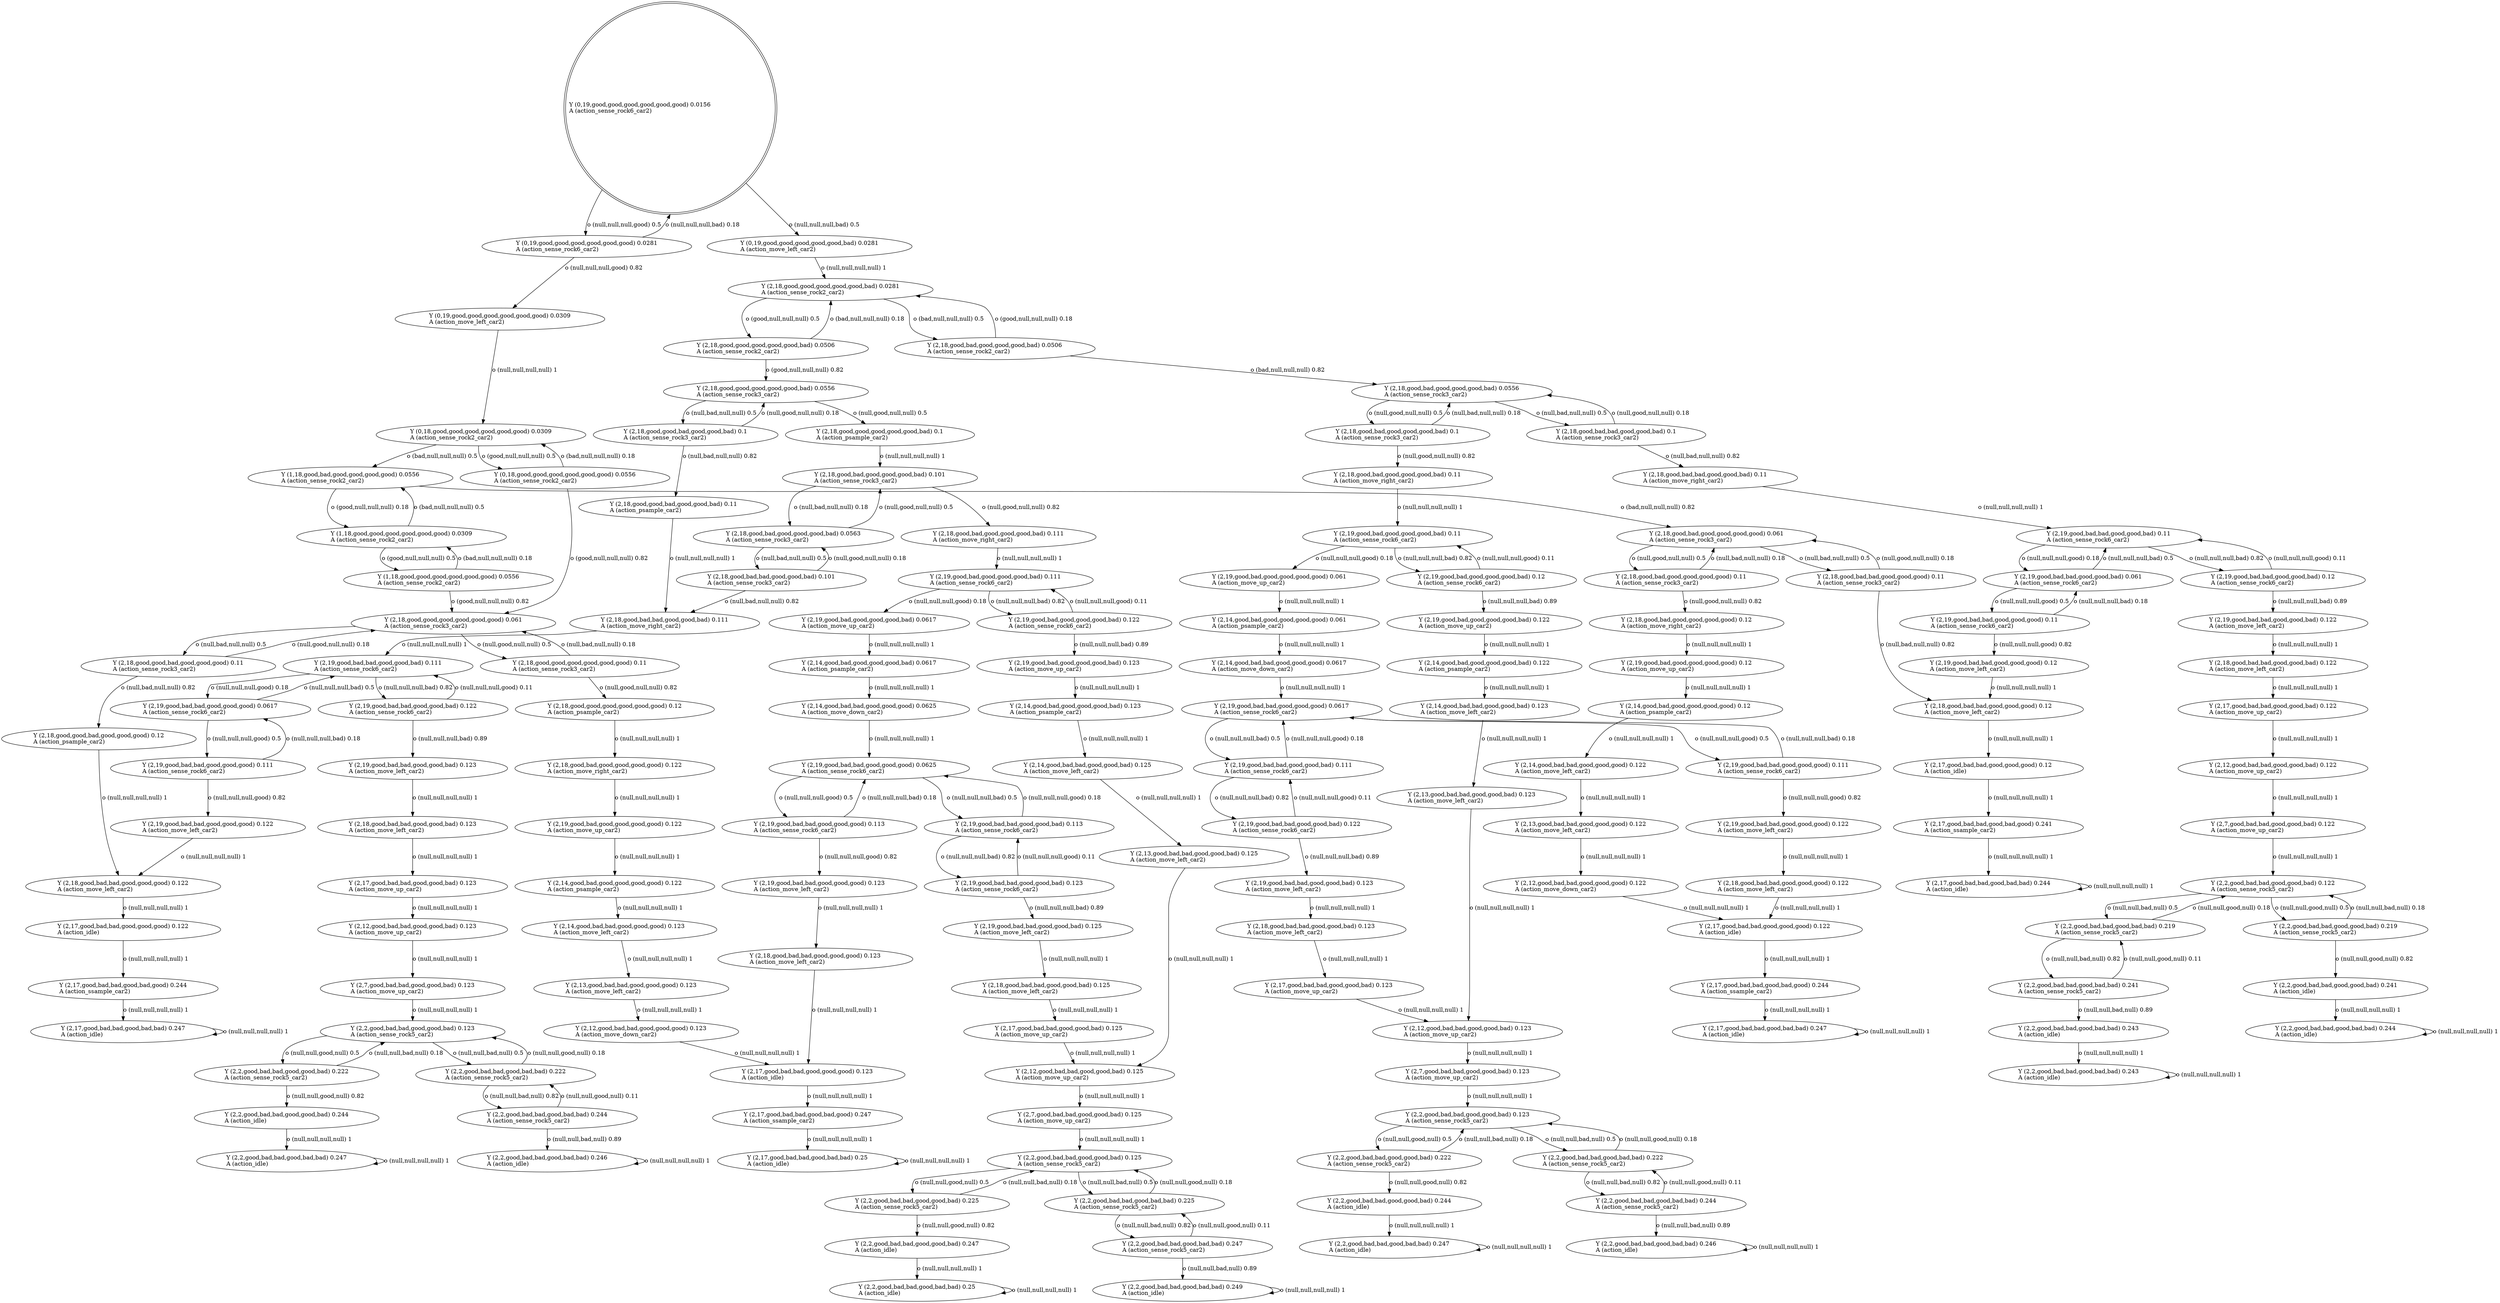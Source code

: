 digraph "G" {
root [label="Y (0,19,good,good,good,good,good,good) 0.0156\lA (action_sense_rock6_car2)\l", labeljust="l", shape=doublecircle];
x0row214 [label="Y (2,18,good,good,bad,good,good,good) 0.12\lA (action_psample_car2)\l"];
x0row225 [label="Y (2,18,good,bad,bad,good,good,good) 0.122\lA (action_move_left_car2)\l"];
x0row26 [label="Y (0,18,good,good,good,good,good,good) 0.0309\lA (action_sense_rock2_car2)\l"];
x0row35 [label="Y (1,18,good,good,good,good,good,good) 0.0309\lA (action_sense_rock2_car2)\l"];
x0row48 [label="Y (1,18,good,good,good,good,good,good) 0.0556\lA (action_sense_rock2_car2)\l"];
x0row335 [label="Y (2,18,good,bad,good,good,good,good) 0.11\lA (action_sense_rock3_car2)\l"];
x0row336 [label="Y (2,18,good,bad,bad,good,good,good) 0.11\lA (action_sense_rock3_car2)\l"];
x0row348 [label="Y (2,18,good,bad,good,good,good,good) 0.12\lA (action_move_right_car2)\l"];
x0row183 [label="Y (2,17,good,bad,bad,good,good,good) 0.123\lA (action_idle)\l"];
x0row190 [label="Y (2,17,good,bad,bad,good,bad,good) 0.247\lA (action_ssample_car2)\l"];
x0row23 [label="Y (0,19,good,good,good,good,good,good) 0.0309\lA (action_move_left_car2)\l"];
x0row11 [label="Y (0,19,good,good,good,good,good,good) 0.0281\lA (action_sense_rock6_car2)\l"];
x0row12 [label="Y (0,19,good,good,good,good,good,bad) 0.0281\lA (action_move_left_car2)\l"];
x0row1210 [label="Y (2,19,good,bad,bad,good,good,bad) 0.123\lA (action_move_left_car2)\l"];
x0row1214 [label="Y (2,18,good,bad,bad,good,good,bad) 0.123\lA (action_move_left_car2)\l"];
x0row1215 [label="Y (2,14,good,bad,bad,good,good,bad) 0.123\lA (action_move_left_car2)\l"];
x0row72 [label="Y (2,18,good,good,good,good,good,good) 0.061\lA (action_sense_rock3_car2)\l"];
x0row95 [label="Y (2,18,good,good,bad,good,good,good) 0.11\lA (action_sense_rock3_car2)\l"];
x0row94 [label="Y (2,18,good,good,good,good,good,good) 0.11\lA (action_sense_rock3_car2)\l"];
x0row40 [label="Y (0,18,good,good,good,good,good,good) 0.0556\lA (action_sense_rock2_car2)\l"];
x0row1463 [label="Y (2,19,good,bad,bad,good,good,bad) 0.122\lA (action_move_left_car2)\l"];
x0row1467 [label="Y (2,18,good,bad,bad,good,good,bad) 0.122\lA (action_move_left_car2)\l"];
x0row1479 [label="Y (2,17,good,bad,bad,good,good,bad) 0.122\lA (action_move_up_car2)\l"];
x0row1492 [label="Y (2,12,good,bad,bad,good,good,bad) 0.122\lA (action_move_up_car2)\l"];
x0row382 [label="Y (2,14,good,bad,bad,good,good,good) 0.122\lA (action_move_left_car2)\l"];
x0row199 [label="Y (2,17,good,bad,bad,good,bad,bad) 0.25\lA (action_idle)\l"];
x0row1397 [label="Y (2,19,good,bad,bad,good,good,bad) 0.11\lA (action_sense_rock6_car2)\l"];
x0row693 [label="Y (2,19,good,bad,bad,good,good,bad) 0.123\lA (action_sense_rock6_car2)\l"];
x0row701 [label="Y (2,19,good,bad,bad,good,good,bad) 0.125\lA (action_move_left_car2)\l"];
x0row705 [label="Y (2,18,good,bad,bad,good,good,bad) 0.125\lA (action_move_left_car2)\l"];
x0row706 [label="Y (2,14,good,bad,bad,good,good,bad) 0.125\lA (action_move_left_car2)\l"];
x0row713 [label="Y (2,17,good,bad,bad,good,good,bad) 0.125\lA (action_move_up_car2)\l"];
x0row714 [label="Y (2,13,good,bad,bad,good,good,bad) 0.125\lA (action_move_left_car2)\l"];
x0row722 [label="Y (2,12,good,bad,bad,good,good,bad) 0.125\lA (action_move_up_car2)\l"];
x0row730 [label="Y (2,7,good,bad,bad,good,good,bad) 0.125\lA (action_move_up_car2)\l"];
x0row739 [label="Y (2,2,good,bad,bad,good,good,bad) 0.125\lA (action_sense_rock5_car2)\l"];
x0row746 [label="Y (2,2,good,bad,bad,good,bad,bad) 0.25\lA (action_idle)\l"];
x0row748 [label="Y (2,2,good,bad,bad,good,good,bad) 0.225\lA (action_sense_rock5_car2)\l"];
x0row749 [label="Y (2,2,good,bad,bad,good,bad,bad) 0.225\lA (action_sense_rock5_car2)\l"];
x0row756 [label="Y (2,2,good,bad,bad,good,good,bad) 0.247\lA (action_idle)\l"];
x0row236 [label="Y (2,17,good,bad,bad,good,good,good) 0.122\lA (action_idle)\l"];
x0row237 [label="Y (2,19,good,bad,bad,good,good,good) 0.122\lA (action_move_left_car2)\l"];
x0row246 [label="Y (2,17,good,bad,bad,good,bad,good) 0.244\lA (action_ssample_car2)\l"];
x0row258 [label="Y (2,17,good,bad,bad,good,bad,bad) 0.247\lA (action_idle)\l"];
x0row269 [label="Y (1,18,good,bad,good,good,good,good) 0.0556\lA (action_sense_rock2_car2)\l"];
x0row976 [label="Y (2,2,good,bad,bad,good,good,bad) 0.222\lA (action_sense_rock5_car2)\l"];
x0row977 [label="Y (2,2,good,bad,bad,good,bad,bad) 0.222\lA (action_sense_rock5_car2)\l"];
x0row986 [label="Y (2,2,good,bad,bad,good,good,bad) 0.244\lA (action_idle)\l"];
x0row1388 [label="Y (2,18,good,bad,bad,good,good,bad) 0.11\lA (action_move_right_car2)\l"];
x0row108 [label="Y (2,18,good,good,good,good,good,good) 0.12\lA (action_psample_car2)\l"];
x0row152 [label="Y (2,14,good,bad,bad,good,good,good) 0.123\lA (action_move_left_car2)\l"];
x0row162 [label="Y (2,13,good,bad,bad,good,good,good) 0.123\lA (action_move_left_car2)\l"];
x0row119 [label="Y (2,18,good,bad,good,good,good,good) 0.122\lA (action_move_right_car2)\l"];
x0row1416 [label="Y (2,19,good,bad,bad,good,good,bad) 0.061\lA (action_sense_rock6_car2)\l"];
x0row1417 [label="Y (2,19,good,bad,bad,good,good,bad) 0.12\lA (action_sense_rock6_car2)\l"];
x0row1429 [label="Y (2,19,good,bad,bad,good,good,good) 0.11\lA (action_sense_rock6_car2)\l"];
x0row164 [label="Y (2,19,good,bad,bad,good,good,good) 0.123\lA (action_move_left_car2)\l"];
x0row172 [label="Y (2,12,good,bad,bad,good,good,good) 0.123\lA (action_move_down_car2)\l"];
x0row174 [label="Y (2,18,good,bad,bad,good,good,good) 0.123\lA (action_move_left_car2)\l"];
x0row357 [label="Y (2,19,good,bad,good,good,good,good) 0.12\lA (action_move_up_car2)\l"];
x0row369 [label="Y (2,14,good,bad,good,good,good,good) 0.12\lA (action_psample_car2)\l"];
x0row491 [label="Y (2,17,good,bad,bad,good,bad,bad) 0.244\lA (action_idle)\l"];
x0row611 [label="Y (2,19,good,bad,good,good,good,bad) 0.111\lA (action_sense_rock6_car2)\l"];
x0row626 [label="Y (2,19,good,bad,good,good,good,bad) 0.0617\lA (action_move_up_car2)\l"];
x0row627 [label="Y (2,19,good,bad,good,good,good,bad) 0.122\lA (action_sense_rock6_car2)\l"];
x0row917 [label="Y (2,19,good,bad,bad,good,good,bad) 0.123\lA (action_move_left_car2)\l"];
x0row921 [label="Y (2,18,good,bad,bad,good,good,bad) 0.123\lA (action_move_left_car2)\l"];
x0row931 [label="Y (2,17,good,bad,bad,good,good,bad) 0.123\lA (action_move_up_car2)\l"];
x0row942 [label="Y (2,12,good,bad,bad,good,good,bad) 0.123\lA (action_move_up_car2)\l"];
x0row952 [label="Y (2,7,good,bad,bad,good,good,bad) 0.123\lA (action_move_up_car2)\l"];
x0row1098 [label="Y (2,19,good,bad,good,good,good,bad) 0.11\lA (action_sense_rock6_car2)\l"];
x0row550 [label="Y (2,18,good,good,good,good,good,bad) 0.0506\lA (action_sense_rock2_car2)\l"];
x0row549 [label="Y (2,18,good,bad,good,good,good,bad) 0.0563\lA (action_sense_rock3_car2)\l"];
x0row551 [label="Y (2,18,good,bad,good,good,good,bad) 0.0506\lA (action_sense_rock2_car2)\l"];
x0row963 [label="Y (2,2,good,bad,bad,good,good,bad) 0.123\lA (action_sense_rock5_car2)\l"];
x0row972 [label="Y (2,2,good,bad,bad,good,bad,bad) 0.247\lA (action_idle)\l"];
x0row530 [label="Y (2,18,good,good,good,good,good,bad) 0.0281\lA (action_sense_rock2_car2)\l"];
x0row589 [label="Y (2,18,good,bad,good,good,good,bad) 0.101\lA (action_sense_rock3_car2)\l"];
x0row602 [label="Y (2,18,good,bad,good,good,good,bad) 0.111\lA (action_move_right_car2)\l"];
x0row457 [label="Y (2,18,good,bad,bad,good,good,good) 0.12\lA (action_move_left_car2)\l"];
x0row465 [label="Y (2,17,good,bad,bad,good,good,good) 0.12\lA (action_idle)\l"];
x0row466 [label="Y (2,19,good,bad,bad,good,good,good) 0.12\lA (action_move_left_car2)\l"];
x0row477 [label="Y (2,17,good,bad,bad,good,bad,good) 0.241\lA (action_ssample_car2)\l"];
x0row1118 [label="Y (2,19,good,bad,good,good,good,bad) 0.12\lA (action_sense_rock6_car2)\l"];
x0row1117 [label="Y (2,19,good,bad,good,good,good,good) 0.061\lA (action_move_up_car2)\l"];
x0row1123 [label="Y (2,14,good,bad,good,good,good,good) 0.061\lA (action_psample_car2)\l"];
x0row1135 [label="Y (2,14,good,bad,bad,good,good,good) 0.0617\lA (action_move_down_car2)\l"];
x0row1149 [label="Y (2,19,good,bad,bad,good,good,good) 0.0617\lA (action_sense_rock6_car2)\l"];
x0row1020 [label="Y (2,2,good,bad,bad,good,bad,bad) 0.246\lA (action_idle)\l"];
x0row1039 [label="Y (2,18,good,good,bad,good,good,bad) 0.11\lA (action_psample_car2)\l"];
x0row1062 [label="Y (2,18,good,bad,good,good,good,bad) 0.0556\lA (action_sense_rock3_car2)\l"];
x0row1336 [label="Y (2,19,good,bad,good,good,good,bad) 0.122\lA (action_move_up_car2)\l"];
x0row1341 [label="Y (2,14,good,bad,good,good,good,bad) 0.122\lA (action_psample_car2)\l"];
x0row563 [label="Y (2,18,good,good,good,good,good,bad) 0.0556\lA (action_sense_rock3_car2)\l"];
x0row577 [label="Y (2,18,good,good,good,good,good,bad) 0.1\lA (action_psample_car2)\l"];
x0row578 [label="Y (2,18,good,good,bad,good,good,bad) 0.1\lA (action_sense_rock3_car2)\l"];
x0row1200 [label="Y (2,19,good,bad,bad,good,good,bad) 0.122\lA (action_sense_rock6_car2)\l"];
x0row632 [label="Y (2,14,good,bad,good,good,good,bad) 0.0617\lA (action_psample_car2)\l"];
x0row642 [label="Y (2,14,good,bad,bad,good,good,good) 0.0625\lA (action_move_down_car2)\l"];
x0row1304 [label="Y (2,2,good,bad,bad,good,bad,bad) 0.244\lA (action_sense_rock5_car2)\l"];
x0row654 [label="Y (2,19,good,bad,bad,good,good,good) 0.0625\lA (action_sense_rock6_car2)\l"];
x0row665 [label="Y (2,19,good,bad,bad,good,good,good) 0.113\lA (action_sense_rock6_car2)\l"];
x0row666 [label="Y (2,19,good,bad,bad,good,good,bad) 0.113\lA (action_sense_rock6_car2)\l"];
x0row1164 [label="Y (2,19,good,bad,bad,good,good,good) 0.111\lA (action_sense_rock6_car2)\l"];
x0row1165 [label="Y (2,19,good,bad,bad,good,good,bad) 0.111\lA (action_sense_rock6_car2)\l"];
x0row1313 [label="Y (2,2,good,bad,bad,good,bad,bad) 0.246\lA (action_idle)\l"];
x0row1076 [label="Y (2,18,good,bad,good,good,good,bad) 0.1\lA (action_sense_rock3_car2)\l"];
x0row1077 [label="Y (2,18,good,bad,bad,good,good,bad) 0.1\lA (action_sense_rock3_car2)\l"];
x0row1089 [label="Y (2,18,good,bad,good,good,good,bad) 0.11\lA (action_move_right_car2)\l"];
x0row1011 [label="Y (2,2,good,bad,bad,good,bad,bad) 0.244\lA (action_sense_rock5_car2)\l"];
x0row439 [label="Y (2,17,good,bad,bad,good,bad,bad) 0.247\lA (action_idle)\l"];
x0row394 [label="Y (2,13,good,bad,bad,good,good,good) 0.122\lA (action_move_left_car2)\l"];
x0row396 [label="Y (2,19,good,bad,bad,good,good,good) 0.122\lA (action_move_left_car2)\l"];
x0row406 [label="Y (2,12,good,bad,bad,good,good,good) 0.122\lA (action_move_down_car2)\l"];
x0row408 [label="Y (2,18,good,bad,bad,good,good,good) 0.122\lA (action_move_left_car2)\l"];
x0row419 [label="Y (2,17,good,bad,bad,good,good,good) 0.122\lA (action_idle)\l"];
x0row428 [label="Y (2,17,good,bad,bad,good,bad,good) 0.244\lA (action_ssample_car2)\l"];
x0row775 [label="Y (2,2,good,bad,bad,good,bad,bad) 0.247\lA (action_sense_rock5_car2)\l"];
x0row782 [label="Y (2,2,good,bad,bad,good,bad,bad) 0.249\lA (action_idle)\l"];
x0row801 [label="Y (2,19,good,bad,good,good,good,bad) 0.123\lA (action_move_up_car2)\l"];
x0row806 [label="Y (2,14,good,bad,good,good,good,bad) 0.123\lA (action_psample_car2)\l"];
x0row1224 [label="Y (2,17,good,bad,bad,good,good,bad) 0.123\lA (action_move_up_car2)\l"];
x0row1225 [label="Y (2,13,good,bad,bad,good,good,bad) 0.123\lA (action_move_left_car2)\l"];
x0row1235 [label="Y (2,12,good,bad,bad,good,good,bad) 0.123\lA (action_move_up_car2)\l"];
x0row843 [label="Y (2,18,good,bad,bad,good,good,bad) 0.101\lA (action_sense_rock3_car2)\l"];
x0row854 [label="Y (2,18,good,bad,bad,good,good,bad) 0.111\lA (action_move_right_car2)\l"];
x0row863 [label="Y (2,19,good,bad,bad,good,good,bad) 0.111\lA (action_sense_rock6_car2)\l"];
x0row1269 [label="Y (2,2,good,bad,bad,good,good,bad) 0.222\lA (action_sense_rock5_car2)\l"];
x0row1270 [label="Y (2,2,good,bad,bad,good,bad,bad) 0.222\lA (action_sense_rock5_car2)\l"];
x0row1279 [label="Y (2,2,good,bad,bad,good,good,bad) 0.244\lA (action_idle)\l"];
x0row878 [label="Y (2,19,good,bad,bad,good,good,good) 0.0617\lA (action_sense_rock6_car2)\l"];
x0row879 [label="Y (2,19,good,bad,bad,good,good,bad) 0.122\lA (action_sense_rock6_car2)\l"];
x0row889 [label="Y (2,19,good,bad,bad,good,good,good) 0.111\lA (action_sense_rock6_car2)\l"];
x0row1245 [label="Y (2,7,good,bad,bad,good,good,bad) 0.123\lA (action_move_up_car2)\l"];
x0row1256 [label="Y (2,2,good,bad,bad,good,good,bad) 0.123\lA (action_sense_rock5_car2)\l"];
x0row1265 [label="Y (2,2,good,bad,bad,good,bad,bad) 0.247\lA (action_idle)\l"];
x0row316 [label="Y (2,18,good,bad,good,good,good,good) 0.061\lA (action_sense_rock3_car2)\l"];
x0row131 [label="Y (2,19,good,bad,good,good,good,good) 0.122\lA (action_move_up_car2)\l"];
x0row141 [label="Y (2,14,good,bad,good,good,good,good) 0.122\lA (action_psample_car2)\l"];
x0row1504 [label="Y (2,7,good,bad,bad,good,good,bad) 0.122\lA (action_move_up_car2)\l"];
x0row1517 [label="Y (2,2,good,bad,bad,good,good,bad) 0.122\lA (action_sense_rock5_car2)\l"];
x0row1528 [label="Y (2,2,good,bad,bad,good,bad,bad) 0.244\lA (action_idle)\l"];
x0row1535 [label="Y (2,2,good,bad,bad,good,bad,bad) 0.219\lA (action_sense_rock5_car2)\l"];
x0row1534 [label="Y (2,2,good,bad,bad,good,good,bad) 0.219\lA (action_sense_rock5_car2)\l"];
x0row1546 [label="Y (2,2,good,bad,bad,good,good,bad) 0.241\lA (action_idle)\l"];
x0row1577 [label="Y (2,2,good,bad,bad,good,bad,bad) 0.241\lA (action_sense_rock5_car2)\l"];
x0row1588 [label="Y (2,2,good,bad,bad,good,bad,bad) 0.243\lA (action_idle)\l"];
x0row1592 [label="Y (2,2,good,bad,bad,good,bad,bad) 0.243\lA (action_idle)\l"];
root -> x0row11  [key=0, label="o (null,null,null,good) 0.5\l"];
root -> x0row12  [key=0, label="o (null,null,null,bad) 0.5\l"];
x0row214 -> x0row225  [key=0, label="o (null,null,null,null) 1\l"];
x0row225 -> x0row236  [key=0, label="o (null,null,null,null) 1\l"];
x0row26 -> x0row40  [key=0, label="o (good,null,null,null) 0.5\l"];
x0row26 -> x0row269  [key=0, label="o (bad,null,null,null) 0.5\l"];
x0row35 -> x0row48  [key=0, label="o (good,null,null,null) 0.5\l"];
x0row35 -> x0row269  [key=0, label="o (bad,null,null,null) 0.5\l"];
x0row48 -> x0row35  [key=0, label="o (bad,null,null,null) 0.18\l"];
x0row48 -> x0row72  [key=0, label="o (good,null,null,null) 0.82\l"];
x0row335 -> x0row348  [key=0, label="o (null,good,null,null) 0.82\l"];
x0row335 -> x0row316  [key=0, label="o (null,bad,null,null) 0.18\l"];
x0row336 -> x0row316  [key=0, label="o (null,good,null,null) 0.18\l"];
x0row336 -> x0row457  [key=0, label="o (null,bad,null,null) 0.82\l"];
x0row348 -> x0row357  [key=0, label="o (null,null,null,null) 1\l"];
x0row183 -> x0row190  [key=0, label="o (null,null,null,null) 1\l"];
x0row190 -> x0row199  [key=0, label="o (null,null,null,null) 1\l"];
x0row23 -> x0row26  [key=0, label="o (null,null,null,null) 1\l"];
x0row11 -> x0row23  [key=0, label="o (null,null,null,good) 0.82\l"];
x0row11 -> root  [key=0, label="o (null,null,null,bad) 0.18\l"];
x0row12 -> x0row530  [key=0, label="o (null,null,null,null) 1\l"];
x0row1210 -> x0row1214  [key=0, label="o (null,null,null,null) 1\l"];
x0row1214 -> x0row1224  [key=0, label="o (null,null,null,null) 1\l"];
x0row1215 -> x0row1225  [key=0, label="o (null,null,null,null) 1\l"];
x0row72 -> x0row94  [key=0, label="o (null,good,null,null) 0.5\l"];
x0row72 -> x0row95  [key=0, label="o (null,bad,null,null) 0.5\l"];
x0row95 -> x0row72  [key=0, label="o (null,good,null,null) 0.18\l"];
x0row95 -> x0row214  [key=0, label="o (null,bad,null,null) 0.82\l"];
x0row94 -> x0row108  [key=0, label="o (null,good,null,null) 0.82\l"];
x0row94 -> x0row72  [key=0, label="o (null,bad,null,null) 0.18\l"];
x0row40 -> x0row26  [key=0, label="o (bad,null,null,null) 0.18\l"];
x0row40 -> x0row72  [key=0, label="o (good,null,null,null) 0.82\l"];
x0row1463 -> x0row1467  [key=0, label="o (null,null,null,null) 1\l"];
x0row1467 -> x0row1479  [key=0, label="o (null,null,null,null) 1\l"];
x0row1479 -> x0row1492  [key=0, label="o (null,null,null,null) 1\l"];
x0row1492 -> x0row1504  [key=0, label="o (null,null,null,null) 1\l"];
x0row382 -> x0row394  [key=0, label="o (null,null,null,null) 1\l"];
x0row199 -> x0row199  [key=0, label="o (null,null,null,null) 1\l"];
x0row1397 -> x0row1416  [key=0, label="o (null,null,null,good) 0.18\l"];
x0row1397 -> x0row1417  [key=0, label="o (null,null,null,bad) 0.82\l"];
x0row693 -> x0row666  [key=0, label="o (null,null,null,good) 0.11\l"];
x0row693 -> x0row701  [key=0, label="o (null,null,null,bad) 0.89\l"];
x0row701 -> x0row705  [key=0, label="o (null,null,null,null) 1\l"];
x0row705 -> x0row713  [key=0, label="o (null,null,null,null) 1\l"];
x0row706 -> x0row714  [key=0, label="o (null,null,null,null) 1\l"];
x0row713 -> x0row722  [key=0, label="o (null,null,null,null) 1\l"];
x0row714 -> x0row722  [key=0, label="o (null,null,null,null) 1\l"];
x0row722 -> x0row730  [key=0, label="o (null,null,null,null) 1\l"];
x0row730 -> x0row739  [key=0, label="o (null,null,null,null) 1\l"];
x0row739 -> x0row748  [key=0, label="o (null,null,good,null) 0.5\l"];
x0row739 -> x0row749  [key=0, label="o (null,null,bad,null) 0.5\l"];
x0row746 -> x0row746  [key=0, label="o (null,null,null,null) 1\l"];
x0row748 -> x0row756  [key=0, label="o (null,null,good,null) 0.82\l"];
x0row748 -> x0row739  [key=0, label="o (null,null,bad,null) 0.18\l"];
x0row749 -> x0row739  [key=0, label="o (null,null,good,null) 0.18\l"];
x0row749 -> x0row775  [key=0, label="o (null,null,bad,null) 0.82\l"];
x0row756 -> x0row746  [key=0, label="o (null,null,null,null) 1\l"];
x0row236 -> x0row246  [key=0, label="o (null,null,null,null) 1\l"];
x0row237 -> x0row225  [key=0, label="o (null,null,null,null) 1\l"];
x0row246 -> x0row258  [key=0, label="o (null,null,null,null) 1\l"];
x0row258 -> x0row258  [key=0, label="o (null,null,null,null) 1\l"];
x0row269 -> x0row35  [key=0, label="o (good,null,null,null) 0.18\l"];
x0row269 -> x0row316  [key=0, label="o (bad,null,null,null) 0.82\l"];
x0row976 -> x0row986  [key=0, label="o (null,null,good,null) 0.82\l"];
x0row976 -> x0row963  [key=0, label="o (null,null,bad,null) 0.18\l"];
x0row977 -> x0row963  [key=0, label="o (null,null,good,null) 0.18\l"];
x0row977 -> x0row1011  [key=0, label="o (null,null,bad,null) 0.82\l"];
x0row986 -> x0row972  [key=0, label="o (null,null,null,null) 1\l"];
x0row1388 -> x0row1397  [key=0, label="o (null,null,null,null) 1\l"];
x0row108 -> x0row119  [key=0, label="o (null,null,null,null) 1\l"];
x0row152 -> x0row162  [key=0, label="o (null,null,null,null) 1\l"];
x0row162 -> x0row172  [key=0, label="o (null,null,null,null) 1\l"];
x0row119 -> x0row131  [key=0, label="o (null,null,null,null) 1\l"];
x0row1416 -> x0row1429  [key=0, label="o (null,null,null,good) 0.5\l"];
x0row1416 -> x0row1397  [key=0, label="o (null,null,null,bad) 0.5\l"];
x0row1417 -> x0row1397  [key=0, label="o (null,null,null,good) 0.11\l"];
x0row1417 -> x0row1463  [key=0, label="o (null,null,null,bad) 0.89\l"];
x0row1429 -> x0row466  [key=0, label="o (null,null,null,good) 0.82\l"];
x0row1429 -> x0row1416  [key=0, label="o (null,null,null,bad) 0.18\l"];
x0row164 -> x0row174  [key=0, label="o (null,null,null,null) 1\l"];
x0row172 -> x0row183  [key=0, label="o (null,null,null,null) 1\l"];
x0row174 -> x0row183  [key=0, label="o (null,null,null,null) 1\l"];
x0row357 -> x0row369  [key=0, label="o (null,null,null,null) 1\l"];
x0row369 -> x0row382  [key=0, label="o (null,null,null,null) 1\l"];
x0row491 -> x0row491  [key=0, label="o (null,null,null,null) 1\l"];
x0row611 -> x0row626  [key=0, label="o (null,null,null,good) 0.18\l"];
x0row611 -> x0row627  [key=0, label="o (null,null,null,bad) 0.82\l"];
x0row626 -> x0row632  [key=0, label="o (null,null,null,null) 1\l"];
x0row627 -> x0row611  [key=0, label="o (null,null,null,good) 0.11\l"];
x0row627 -> x0row801  [key=0, label="o (null,null,null,bad) 0.89\l"];
x0row917 -> x0row921  [key=0, label="o (null,null,null,null) 1\l"];
x0row921 -> x0row931  [key=0, label="o (null,null,null,null) 1\l"];
x0row931 -> x0row942  [key=0, label="o (null,null,null,null) 1\l"];
x0row942 -> x0row952  [key=0, label="o (null,null,null,null) 1\l"];
x0row952 -> x0row963  [key=0, label="o (null,null,null,null) 1\l"];
x0row1098 -> x0row1117  [key=0, label="o (null,null,null,good) 0.18\l"];
x0row1098 -> x0row1118  [key=0, label="o (null,null,null,bad) 0.82\l"];
x0row550 -> x0row563  [key=0, label="o (good,null,null,null) 0.82\l"];
x0row550 -> x0row530  [key=0, label="o (bad,null,null,null) 0.18\l"];
x0row549 -> x0row589  [key=0, label="o (null,good,null,null) 0.5\l"];
x0row549 -> x0row843  [key=0, label="o (null,bad,null,null) 0.5\l"];
x0row551 -> x0row530  [key=0, label="o (good,null,null,null) 0.18\l"];
x0row551 -> x0row1062  [key=0, label="o (bad,null,null,null) 0.82\l"];
x0row963 -> x0row976  [key=0, label="o (null,null,good,null) 0.5\l"];
x0row963 -> x0row977  [key=0, label="o (null,null,bad,null) 0.5\l"];
x0row972 -> x0row972  [key=0, label="o (null,null,null,null) 1\l"];
x0row530 -> x0row550  [key=0, label="o (good,null,null,null) 0.5\l"];
x0row530 -> x0row551  [key=0, label="o (bad,null,null,null) 0.5\l"];
x0row589 -> x0row602  [key=0, label="o (null,good,null,null) 0.82\l"];
x0row589 -> x0row549  [key=0, label="o (null,bad,null,null) 0.18\l"];
x0row602 -> x0row611  [key=0, label="o (null,null,null,null) 1\l"];
x0row457 -> x0row465  [key=0, label="o (null,null,null,null) 1\l"];
x0row465 -> x0row477  [key=0, label="o (null,null,null,null) 1\l"];
x0row466 -> x0row457  [key=0, label="o (null,null,null,null) 1\l"];
x0row477 -> x0row491  [key=0, label="o (null,null,null,null) 1\l"];
x0row1118 -> x0row1098  [key=0, label="o (null,null,null,good) 0.11\l"];
x0row1118 -> x0row1336  [key=0, label="o (null,null,null,bad) 0.89\l"];
x0row1117 -> x0row1123  [key=0, label="o (null,null,null,null) 1\l"];
x0row1123 -> x0row1135  [key=0, label="o (null,null,null,null) 1\l"];
x0row1135 -> x0row1149  [key=0, label="o (null,null,null,null) 1\l"];
x0row1149 -> x0row1164  [key=0, label="o (null,null,null,good) 0.5\l"];
x0row1149 -> x0row1165  [key=0, label="o (null,null,null,bad) 0.5\l"];
x0row1020 -> x0row1020  [key=0, label="o (null,null,null,null) 1\l"];
x0row1039 -> x0row854  [key=0, label="o (null,null,null,null) 1\l"];
x0row1062 -> x0row1076  [key=0, label="o (null,good,null,null) 0.5\l"];
x0row1062 -> x0row1077  [key=0, label="o (null,bad,null,null) 0.5\l"];
x0row1336 -> x0row1341  [key=0, label="o (null,null,null,null) 1\l"];
x0row1341 -> x0row1215  [key=0, label="o (null,null,null,null) 1\l"];
x0row563 -> x0row577  [key=0, label="o (null,good,null,null) 0.5\l"];
x0row563 -> x0row578  [key=0, label="o (null,bad,null,null) 0.5\l"];
x0row577 -> x0row589  [key=0, label="o (null,null,null,null) 1\l"];
x0row578 -> x0row563  [key=0, label="o (null,good,null,null) 0.18\l"];
x0row578 -> x0row1039  [key=0, label="o (null,bad,null,null) 0.82\l"];
x0row1200 -> x0row1165  [key=0, label="o (null,null,null,good) 0.11\l"];
x0row1200 -> x0row1210  [key=0, label="o (null,null,null,bad) 0.89\l"];
x0row632 -> x0row642  [key=0, label="o (null,null,null,null) 1\l"];
x0row642 -> x0row654  [key=0, label="o (null,null,null,null) 1\l"];
x0row1304 -> x0row1270  [key=0, label="o (null,null,good,null) 0.11\l"];
x0row1304 -> x0row1313  [key=0, label="o (null,null,bad,null) 0.89\l"];
x0row654 -> x0row665  [key=0, label="o (null,null,null,good) 0.5\l"];
x0row654 -> x0row666  [key=0, label="o (null,null,null,bad) 0.5\l"];
x0row665 -> x0row164  [key=0, label="o (null,null,null,good) 0.82\l"];
x0row665 -> x0row654  [key=0, label="o (null,null,null,bad) 0.18\l"];
x0row666 -> x0row654  [key=0, label="o (null,null,null,good) 0.18\l"];
x0row666 -> x0row693  [key=0, label="o (null,null,null,bad) 0.82\l"];
x0row1164 -> x0row396  [key=0, label="o (null,null,null,good) 0.82\l"];
x0row1164 -> x0row1149  [key=0, label="o (null,null,null,bad) 0.18\l"];
x0row1165 -> x0row1149  [key=0, label="o (null,null,null,good) 0.18\l"];
x0row1165 -> x0row1200  [key=0, label="o (null,null,null,bad) 0.82\l"];
x0row1313 -> x0row1313  [key=0, label="o (null,null,null,null) 1\l"];
x0row1076 -> x0row1089  [key=0, label="o (null,good,null,null) 0.82\l"];
x0row1076 -> x0row1062  [key=0, label="o (null,bad,null,null) 0.18\l"];
x0row1077 -> x0row1062  [key=0, label="o (null,good,null,null) 0.18\l"];
x0row1077 -> x0row1388  [key=0, label="o (null,bad,null,null) 0.82\l"];
x0row1089 -> x0row1098  [key=0, label="o (null,null,null,null) 1\l"];
x0row1011 -> x0row977  [key=0, label="o (null,null,good,null) 0.11\l"];
x0row1011 -> x0row1020  [key=0, label="o (null,null,bad,null) 0.89\l"];
x0row439 -> x0row439  [key=0, label="o (null,null,null,null) 1\l"];
x0row394 -> x0row406  [key=0, label="o (null,null,null,null) 1\l"];
x0row396 -> x0row408  [key=0, label="o (null,null,null,null) 1\l"];
x0row406 -> x0row419  [key=0, label="o (null,null,null,null) 1\l"];
x0row408 -> x0row419  [key=0, label="o (null,null,null,null) 1\l"];
x0row419 -> x0row428  [key=0, label="o (null,null,null,null) 1\l"];
x0row428 -> x0row439  [key=0, label="o (null,null,null,null) 1\l"];
x0row775 -> x0row749  [key=0, label="o (null,null,good,null) 0.11\l"];
x0row775 -> x0row782  [key=0, label="o (null,null,bad,null) 0.89\l"];
x0row782 -> x0row782  [key=0, label="o (null,null,null,null) 1\l"];
x0row801 -> x0row806  [key=0, label="o (null,null,null,null) 1\l"];
x0row806 -> x0row706  [key=0, label="o (null,null,null,null) 1\l"];
x0row1224 -> x0row1235  [key=0, label="o (null,null,null,null) 1\l"];
x0row1225 -> x0row1235  [key=0, label="o (null,null,null,null) 1\l"];
x0row1235 -> x0row1245  [key=0, label="o (null,null,null,null) 1\l"];
x0row843 -> x0row549  [key=0, label="o (null,good,null,null) 0.18\l"];
x0row843 -> x0row854  [key=0, label="o (null,bad,null,null) 0.82\l"];
x0row854 -> x0row863  [key=0, label="o (null,null,null,null) 1\l"];
x0row863 -> x0row878  [key=0, label="o (null,null,null,good) 0.18\l"];
x0row863 -> x0row879  [key=0, label="o (null,null,null,bad) 0.82\l"];
x0row1269 -> x0row1279  [key=0, label="o (null,null,good,null) 0.82\l"];
x0row1269 -> x0row1256  [key=0, label="o (null,null,bad,null) 0.18\l"];
x0row1270 -> x0row1256  [key=0, label="o (null,null,good,null) 0.18\l"];
x0row1270 -> x0row1304  [key=0, label="o (null,null,bad,null) 0.82\l"];
x0row1279 -> x0row1265  [key=0, label="o (null,null,null,null) 1\l"];
x0row878 -> x0row889  [key=0, label="o (null,null,null,good) 0.5\l"];
x0row878 -> x0row863  [key=0, label="o (null,null,null,bad) 0.5\l"];
x0row879 -> x0row863  [key=0, label="o (null,null,null,good) 0.11\l"];
x0row879 -> x0row917  [key=0, label="o (null,null,null,bad) 0.89\l"];
x0row889 -> x0row237  [key=0, label="o (null,null,null,good) 0.82\l"];
x0row889 -> x0row878  [key=0, label="o (null,null,null,bad) 0.18\l"];
x0row1245 -> x0row1256  [key=0, label="o (null,null,null,null) 1\l"];
x0row1256 -> x0row1269  [key=0, label="o (null,null,good,null) 0.5\l"];
x0row1256 -> x0row1270  [key=0, label="o (null,null,bad,null) 0.5\l"];
x0row1265 -> x0row1265  [key=0, label="o (null,null,null,null) 1\l"];
x0row316 -> x0row335  [key=0, label="o (null,good,null,null) 0.5\l"];
x0row316 -> x0row336  [key=0, label="o (null,bad,null,null) 0.5\l"];
x0row131 -> x0row141  [key=0, label="o (null,null,null,null) 1\l"];
x0row141 -> x0row152  [key=0, label="o (null,null,null,null) 1\l"];
x0row1504 -> x0row1517  [key=0, label="o (null,null,null,null) 1\l"];
x0row1517 -> x0row1534  [key=0, label="o (null,null,good,null) 0.5\l"];
x0row1517 -> x0row1535  [key=0, label="o (null,null,bad,null) 0.5\l"];
x0row1528 -> x0row1528  [key=0, label="o (null,null,null,null) 1\l"];
x0row1535 -> x0row1517  [key=0, label="o (null,null,good,null) 0.18\l"];
x0row1535 -> x0row1577  [key=0, label="o (null,null,bad,null) 0.82\l"];
x0row1534 -> x0row1546  [key=0, label="o (null,null,good,null) 0.82\l"];
x0row1534 -> x0row1517  [key=0, label="o (null,null,bad,null) 0.18\l"];
x0row1546 -> x0row1528  [key=0, label="o (null,null,null,null) 1\l"];
x0row1577 -> x0row1535  [key=0, label="o (null,null,good,null) 0.11\l"];
x0row1577 -> x0row1588  [key=0, label="o (null,null,bad,null) 0.89\l"];
x0row1588 -> x0row1592  [key=0, label="o (null,null,null,null) 1\l"];
x0row1592 -> x0row1592  [key=0, label="o (null,null,null,null) 1\l"];
}
